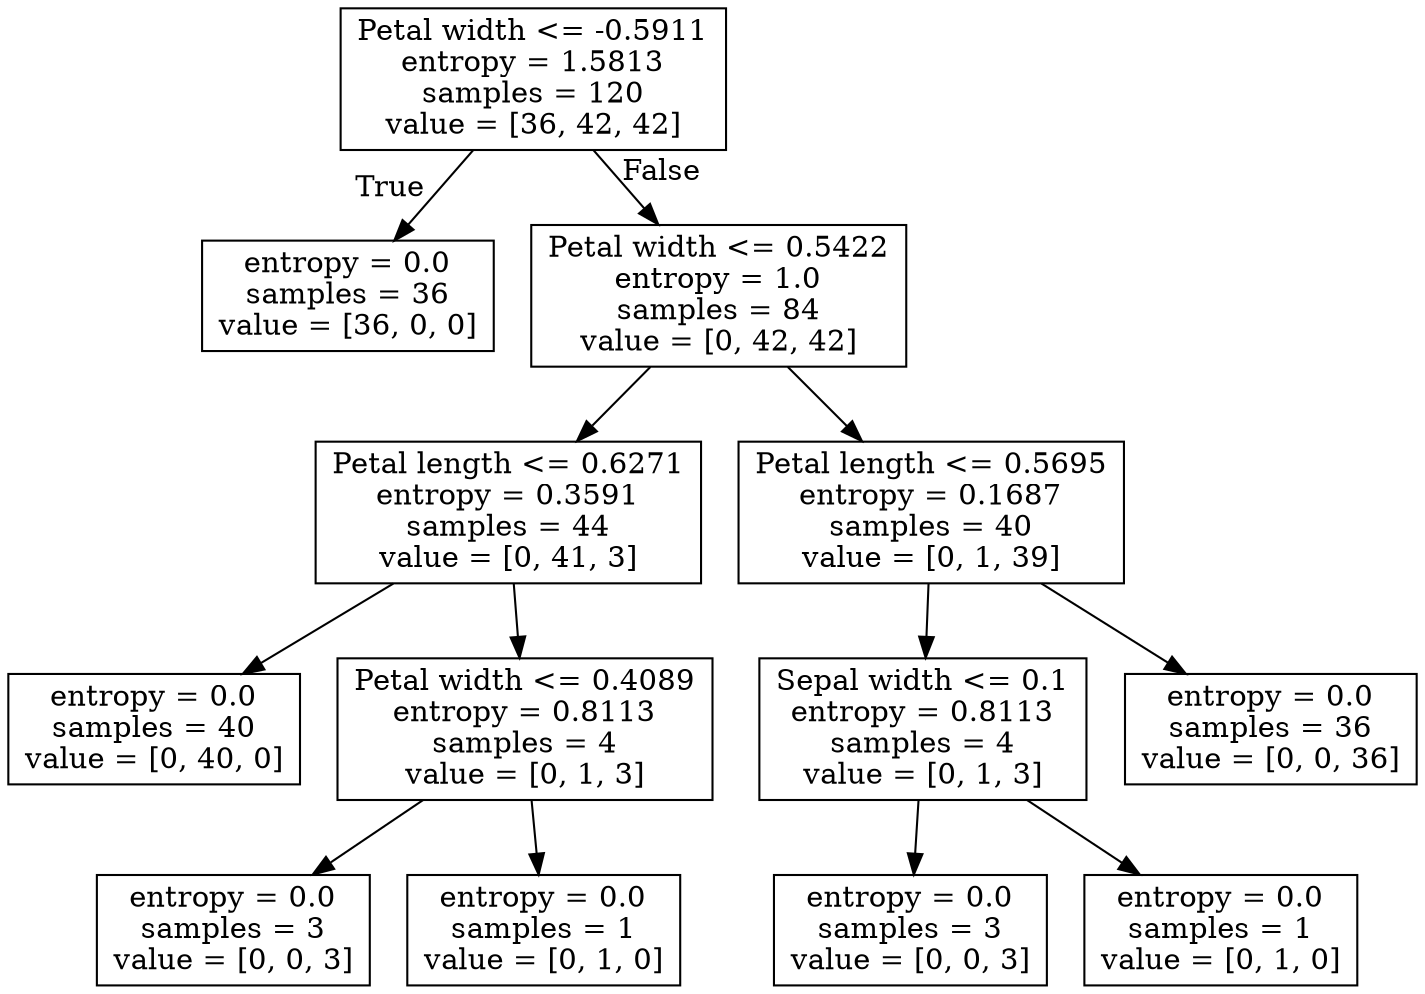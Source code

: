 digraph Tree {
node [shape=box] ;
0 [label="Petal width <= -0.5911\nentropy = 1.5813\nsamples = 120\nvalue = [36, 42, 42]"] ;
1 [label="entropy = 0.0\nsamples = 36\nvalue = [36, 0, 0]"] ;
0 -> 1 [labeldistance=2.5, labelangle=45, headlabel="True"] ;
2 [label="Petal width <= 0.5422\nentropy = 1.0\nsamples = 84\nvalue = [0, 42, 42]"] ;
0 -> 2 [labeldistance=2.5, labelangle=-45, headlabel="False"] ;
3 [label="Petal length <= 0.6271\nentropy = 0.3591\nsamples = 44\nvalue = [0, 41, 3]"] ;
2 -> 3 ;
4 [label="entropy = 0.0\nsamples = 40\nvalue = [0, 40, 0]"] ;
3 -> 4 ;
5 [label="Petal width <= 0.4089\nentropy = 0.8113\nsamples = 4\nvalue = [0, 1, 3]"] ;
3 -> 5 ;
6 [label="entropy = 0.0\nsamples = 3\nvalue = [0, 0, 3]"] ;
5 -> 6 ;
7 [label="entropy = 0.0\nsamples = 1\nvalue = [0, 1, 0]"] ;
5 -> 7 ;
8 [label="Petal length <= 0.5695\nentropy = 0.1687\nsamples = 40\nvalue = [0, 1, 39]"] ;
2 -> 8 ;
9 [label="Sepal width <= 0.1\nentropy = 0.8113\nsamples = 4\nvalue = [0, 1, 3]"] ;
8 -> 9 ;
10 [label="entropy = 0.0\nsamples = 3\nvalue = [0, 0, 3]"] ;
9 -> 10 ;
11 [label="entropy = 0.0\nsamples = 1\nvalue = [0, 1, 0]"] ;
9 -> 11 ;
12 [label="entropy = 0.0\nsamples = 36\nvalue = [0, 0, 36]"] ;
8 -> 12 ;
}